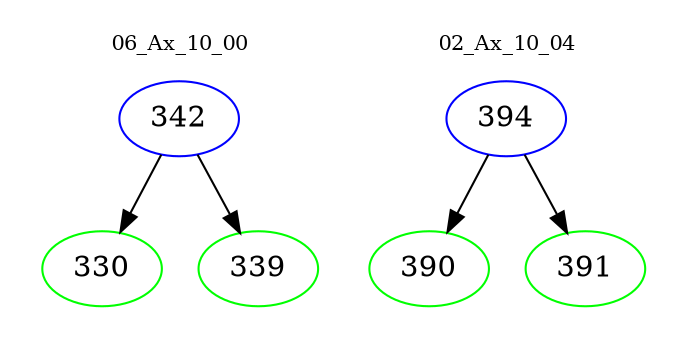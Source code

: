 digraph{
subgraph cluster_0 {
color = white
label = "06_Ax_10_00";
fontsize=10;
T0_342 [label="342", color="blue"]
T0_342 -> T0_330 [color="black"]
T0_330 [label="330", color="green"]
T0_342 -> T0_339 [color="black"]
T0_339 [label="339", color="green"]
}
subgraph cluster_1 {
color = white
label = "02_Ax_10_04";
fontsize=10;
T1_394 [label="394", color="blue"]
T1_394 -> T1_390 [color="black"]
T1_390 [label="390", color="green"]
T1_394 -> T1_391 [color="black"]
T1_391 [label="391", color="green"]
}
}
